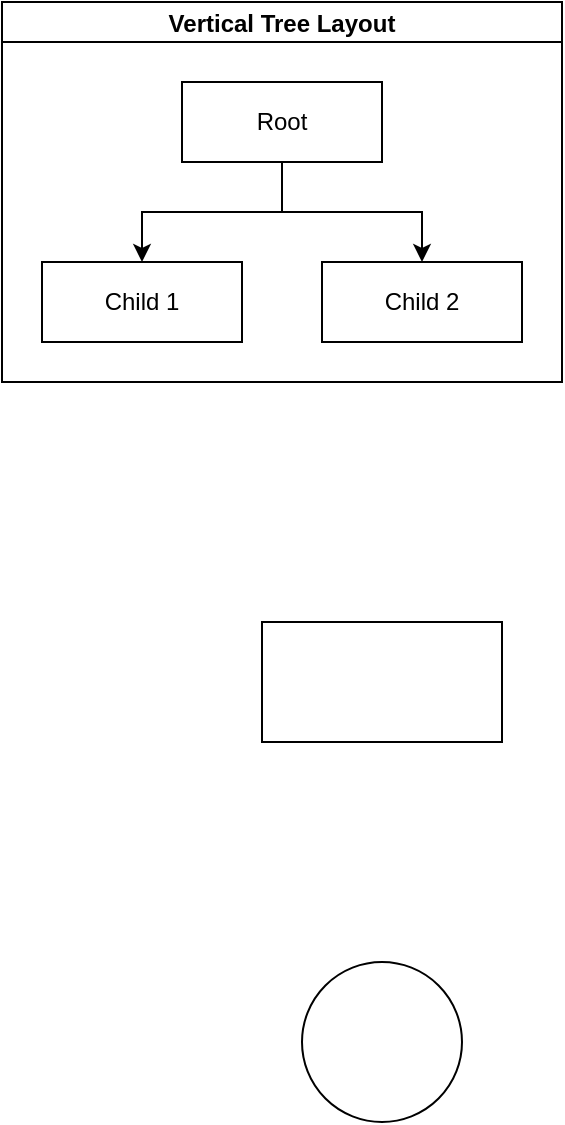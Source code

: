 <mxfile version="14.7.10" type="github">
  <diagram id="PCnEx58GrlcV4NnSWMks" name="Page-1">
    <mxGraphModel dx="1422" dy="738" grid="1" gridSize="10" guides="1" tooltips="1" connect="1" arrows="1" fold="1" page="1" pageScale="1" pageWidth="827" pageHeight="1169" math="0" shadow="0">
      <root>
        <mxCell id="0" />
        <mxCell id="1" parent="0" />
        <mxCell id="kPYFgqEPnzr1Xzarvb6m-1" value="" style="rounded=0;whiteSpace=wrap;html=1;" vertex="1" parent="1">
          <mxGeometry x="380" y="310" width="120" height="60" as="geometry" />
        </mxCell>
        <mxCell id="kPYFgqEPnzr1Xzarvb6m-2" value="" style="ellipse;whiteSpace=wrap;html=1;aspect=fixed;" vertex="1" parent="1">
          <mxGeometry x="400" y="480" width="80" height="80" as="geometry" />
        </mxCell>
        <mxCell id="kPYFgqEPnzr1Xzarvb6m-3" value="Vertical Tree Layout" style="swimlane;startSize=20;horizontal=1;childLayout=treeLayout;horizontalTree=0;resizable=0;containerType=tree;" vertex="1" parent="1">
          <mxGeometry x="250" width="280" height="190" as="geometry" />
        </mxCell>
        <mxCell id="kPYFgqEPnzr1Xzarvb6m-4" value="Root" style="whiteSpace=wrap;html=1;" vertex="1" parent="kPYFgqEPnzr1Xzarvb6m-3">
          <mxGeometry x="90" y="40" width="100" height="40" as="geometry" />
        </mxCell>
        <mxCell id="kPYFgqEPnzr1Xzarvb6m-5" value="Child 1" style="whiteSpace=wrap;html=1;" vertex="1" parent="kPYFgqEPnzr1Xzarvb6m-3">
          <mxGeometry x="20" y="130" width="100" height="40" as="geometry" />
        </mxCell>
        <mxCell id="kPYFgqEPnzr1Xzarvb6m-6" value="" style="edgeStyle=elbowEdgeStyle;elbow=vertical;html=1;rounded=0;" edge="1" parent="kPYFgqEPnzr1Xzarvb6m-3" source="kPYFgqEPnzr1Xzarvb6m-4" target="kPYFgqEPnzr1Xzarvb6m-5">
          <mxGeometry relative="1" as="geometry" />
        </mxCell>
        <mxCell id="kPYFgqEPnzr1Xzarvb6m-7" value="Child 2" style="whiteSpace=wrap;html=1;" vertex="1" parent="kPYFgqEPnzr1Xzarvb6m-3">
          <mxGeometry x="160" y="130" width="100" height="40" as="geometry" />
        </mxCell>
        <mxCell id="kPYFgqEPnzr1Xzarvb6m-8" value="" style="edgeStyle=elbowEdgeStyle;elbow=vertical;html=1;rounded=0;" edge="1" parent="kPYFgqEPnzr1Xzarvb6m-3" source="kPYFgqEPnzr1Xzarvb6m-4" target="kPYFgqEPnzr1Xzarvb6m-7">
          <mxGeometry relative="1" as="geometry" />
        </mxCell>
      </root>
    </mxGraphModel>
  </diagram>
</mxfile>
